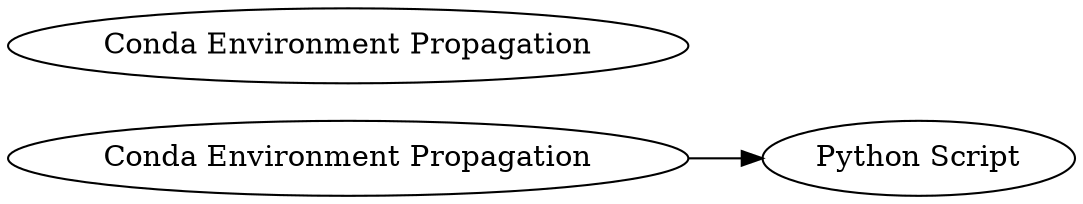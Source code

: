 digraph {
	1 [label="Conda Environment Propagation"]
	2 [label="Python Script"]
	3 [label="Conda Environment Propagation"]
	1 -> 2
	rankdir=LR
}
